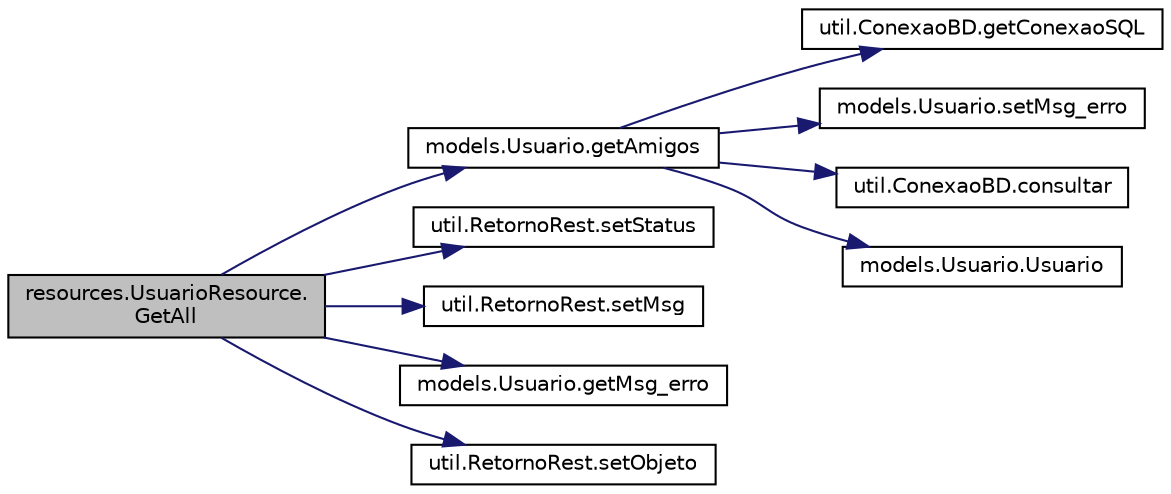 digraph "resources.UsuarioResource.GetAll"
{
  edge [fontname="Helvetica",fontsize="10",labelfontname="Helvetica",labelfontsize="10"];
  node [fontname="Helvetica",fontsize="10",shape=record];
  rankdir="LR";
  Node0 [label="resources.UsuarioResource.\lGetAll",height=0.2,width=0.4,color="black", fillcolor="grey75", style="filled", fontcolor="black"];
  Node0 -> Node1 [color="midnightblue",fontsize="10",style="solid",fontname="Helvetica"];
  Node1 [label="models.Usuario.getAmigos",height=0.2,width=0.4,color="black", fillcolor="white", style="filled",URL="$classmodels_1_1_usuario.html#a157e6e04de3d59ee691af208d1b3d6ac"];
  Node1 -> Node2 [color="midnightblue",fontsize="10",style="solid",fontname="Helvetica"];
  Node2 [label="util.ConexaoBD.getConexaoSQL",height=0.2,width=0.4,color="black", fillcolor="white", style="filled",URL="$classutil_1_1_conexao_b_d.html#a165d364f218f96af463950759d00f15c"];
  Node1 -> Node3 [color="midnightblue",fontsize="10",style="solid",fontname="Helvetica"];
  Node3 [label="models.Usuario.setMsg_erro",height=0.2,width=0.4,color="black", fillcolor="white", style="filled",URL="$classmodels_1_1_usuario.html#a7014b0fbb3d31e3f2705ea93b0f5d8f2"];
  Node1 -> Node4 [color="midnightblue",fontsize="10",style="solid",fontname="Helvetica"];
  Node4 [label="util.ConexaoBD.consultar",height=0.2,width=0.4,color="black", fillcolor="white", style="filled",URL="$classutil_1_1_conexao_b_d.html#a845e0da23c66e8fb598ece10a2a028d6"];
  Node1 -> Node5 [color="midnightblue",fontsize="10",style="solid",fontname="Helvetica"];
  Node5 [label="models.Usuario.Usuario",height=0.2,width=0.4,color="black", fillcolor="white", style="filled",URL="$classmodels_1_1_usuario.html#a85478da86a8b00726030926253e5dddf"];
  Node0 -> Node6 [color="midnightblue",fontsize="10",style="solid",fontname="Helvetica"];
  Node6 [label="util.RetornoRest.setStatus",height=0.2,width=0.4,color="black", fillcolor="white", style="filled",URL="$classutil_1_1_retorno_rest.html#a2f113684df67c4b0cfc4ed436729f185"];
  Node0 -> Node7 [color="midnightblue",fontsize="10",style="solid",fontname="Helvetica"];
  Node7 [label="util.RetornoRest.setMsg",height=0.2,width=0.4,color="black", fillcolor="white", style="filled",URL="$classutil_1_1_retorno_rest.html#a1c567559bbfc08da3ac6fc7dc82f2a3a"];
  Node0 -> Node8 [color="midnightblue",fontsize="10",style="solid",fontname="Helvetica"];
  Node8 [label="models.Usuario.getMsg_erro",height=0.2,width=0.4,color="black", fillcolor="white", style="filled",URL="$classmodels_1_1_usuario.html#a6f9b6e45b0a01b826ab7bd55cbca3490"];
  Node0 -> Node9 [color="midnightblue",fontsize="10",style="solid",fontname="Helvetica"];
  Node9 [label="util.RetornoRest.setObjeto",height=0.2,width=0.4,color="black", fillcolor="white", style="filled",URL="$classutil_1_1_retorno_rest.html#a669da96de6f8c158dd76aa9965774aa9"];
}
